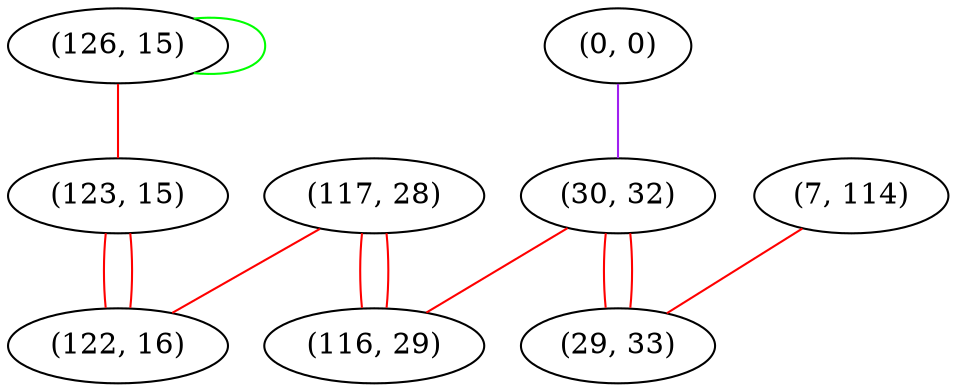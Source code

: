 graph "" {
"(0, 0)";
"(126, 15)";
"(30, 32)";
"(123, 15)";
"(117, 28)";
"(7, 114)";
"(116, 29)";
"(29, 33)";
"(122, 16)";
"(0, 0)" -- "(30, 32)"  [color=purple, key=0, weight=4];
"(126, 15)" -- "(123, 15)"  [color=red, key=0, weight=1];
"(126, 15)" -- "(126, 15)"  [color=green, key=0, weight=2];
"(30, 32)" -- "(116, 29)"  [color=red, key=0, weight=1];
"(30, 32)" -- "(29, 33)"  [color=red, key=0, weight=1];
"(30, 32)" -- "(29, 33)"  [color=red, key=1, weight=1];
"(123, 15)" -- "(122, 16)"  [color=red, key=0, weight=1];
"(123, 15)" -- "(122, 16)"  [color=red, key=1, weight=1];
"(117, 28)" -- "(116, 29)"  [color=red, key=0, weight=1];
"(117, 28)" -- "(116, 29)"  [color=red, key=1, weight=1];
"(117, 28)" -- "(122, 16)"  [color=red, key=0, weight=1];
"(7, 114)" -- "(29, 33)"  [color=red, key=0, weight=1];
}
